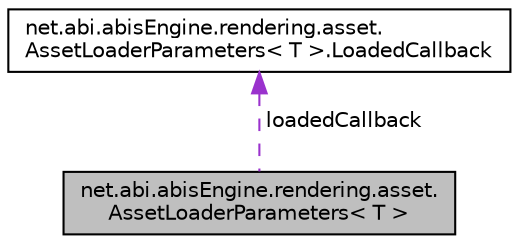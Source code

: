 digraph "net.abi.abisEngine.rendering.asset.AssetLoaderParameters&lt; T &gt;"
{
 // LATEX_PDF_SIZE
  edge [fontname="Helvetica",fontsize="10",labelfontname="Helvetica",labelfontsize="10"];
  node [fontname="Helvetica",fontsize="10",shape=record];
  Node1 [label="net.abi.abisEngine.rendering.asset.\lAssetLoaderParameters\< T \>",height=0.2,width=0.4,color="black", fillcolor="grey75", style="filled", fontcolor="black",tooltip=" "];
  Node2 -> Node1 [dir="back",color="darkorchid3",fontsize="10",style="dashed",label=" loadedCallback" ,fontname="Helvetica"];
  Node2 [label="net.abi.abisEngine.rendering.asset.\lAssetLoaderParameters\< T \>.LoadedCallback",height=0.2,width=0.4,color="black", fillcolor="white", style="filled",URL="$d8/dc5/interfacenet_1_1abi_1_1abis_engine_1_1rendering_1_1asset_1_1_asset_loader_parameters_1_1_loaded_callback.html",tooltip=" "];
}
